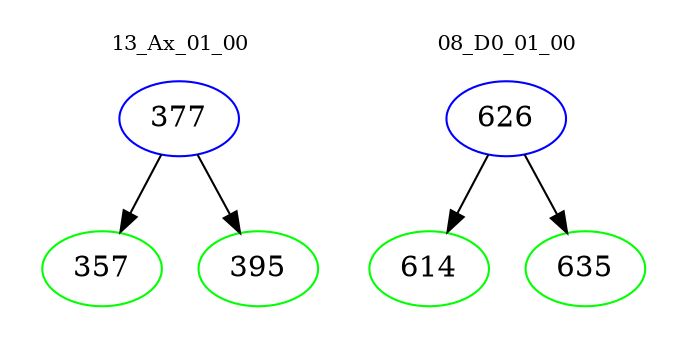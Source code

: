 digraph{
subgraph cluster_0 {
color = white
label = "13_Ax_01_00";
fontsize=10;
T0_377 [label="377", color="blue"]
T0_377 -> T0_357 [color="black"]
T0_357 [label="357", color="green"]
T0_377 -> T0_395 [color="black"]
T0_395 [label="395", color="green"]
}
subgraph cluster_1 {
color = white
label = "08_D0_01_00";
fontsize=10;
T1_626 [label="626", color="blue"]
T1_626 -> T1_614 [color="black"]
T1_614 [label="614", color="green"]
T1_626 -> T1_635 [color="black"]
T1_635 [label="635", color="green"]
}
}
